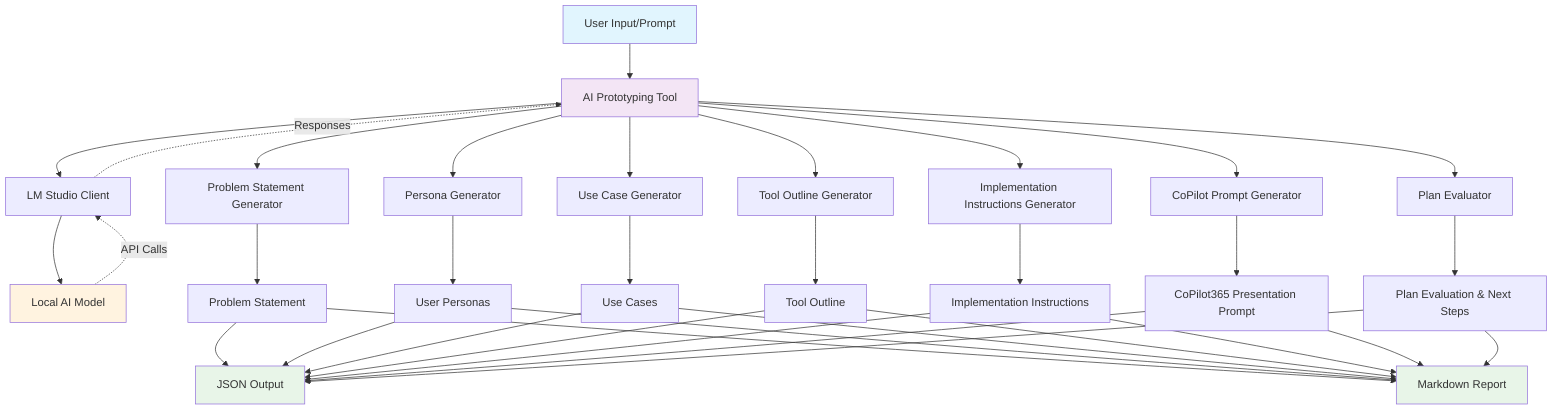 graph TD
    A[User Input/Prompt] --> B[AI Prototyping Tool]
    B --> C[LM Studio Client]
    C --> D[Local AI Model]

    B --> E[Problem Statement Generator]
    B --> F[Persona Generator]
    B --> G[Use Case Generator]
    B --> H[Tool Outline Generator]
    B --> I[Implementation Instructions Generator]
    B --> J[CoPilot Prompt Generator]
    B --> K[Plan Evaluator]

    E --> L[Problem Statement]
    F --> M[User Personas]
    G --> N[Use Cases]
    H --> O[Tool Outline]
    I --> P[Implementation Instructions]
    J --> Q[CoPilot365 Presentation Prompt]
    K --> R[Plan Evaluation & Next Steps]

    L --> S[JSON Output]
    M --> S
    N --> S
    O --> S
    P --> S
    Q --> S
    R --> S

    L --> T[Markdown Report]
    M --> T
    N --> T
    O --> T
    P --> T
    Q --> T
    R --> T

    D -.->|API Calls| C
    C -.->|Responses| B

    style A fill:#e1f5fe
    style D fill:#fff3e0
    style S fill:#e8f5e8
    style T fill:#e8f5e8
    style B fill:#f3e5f5